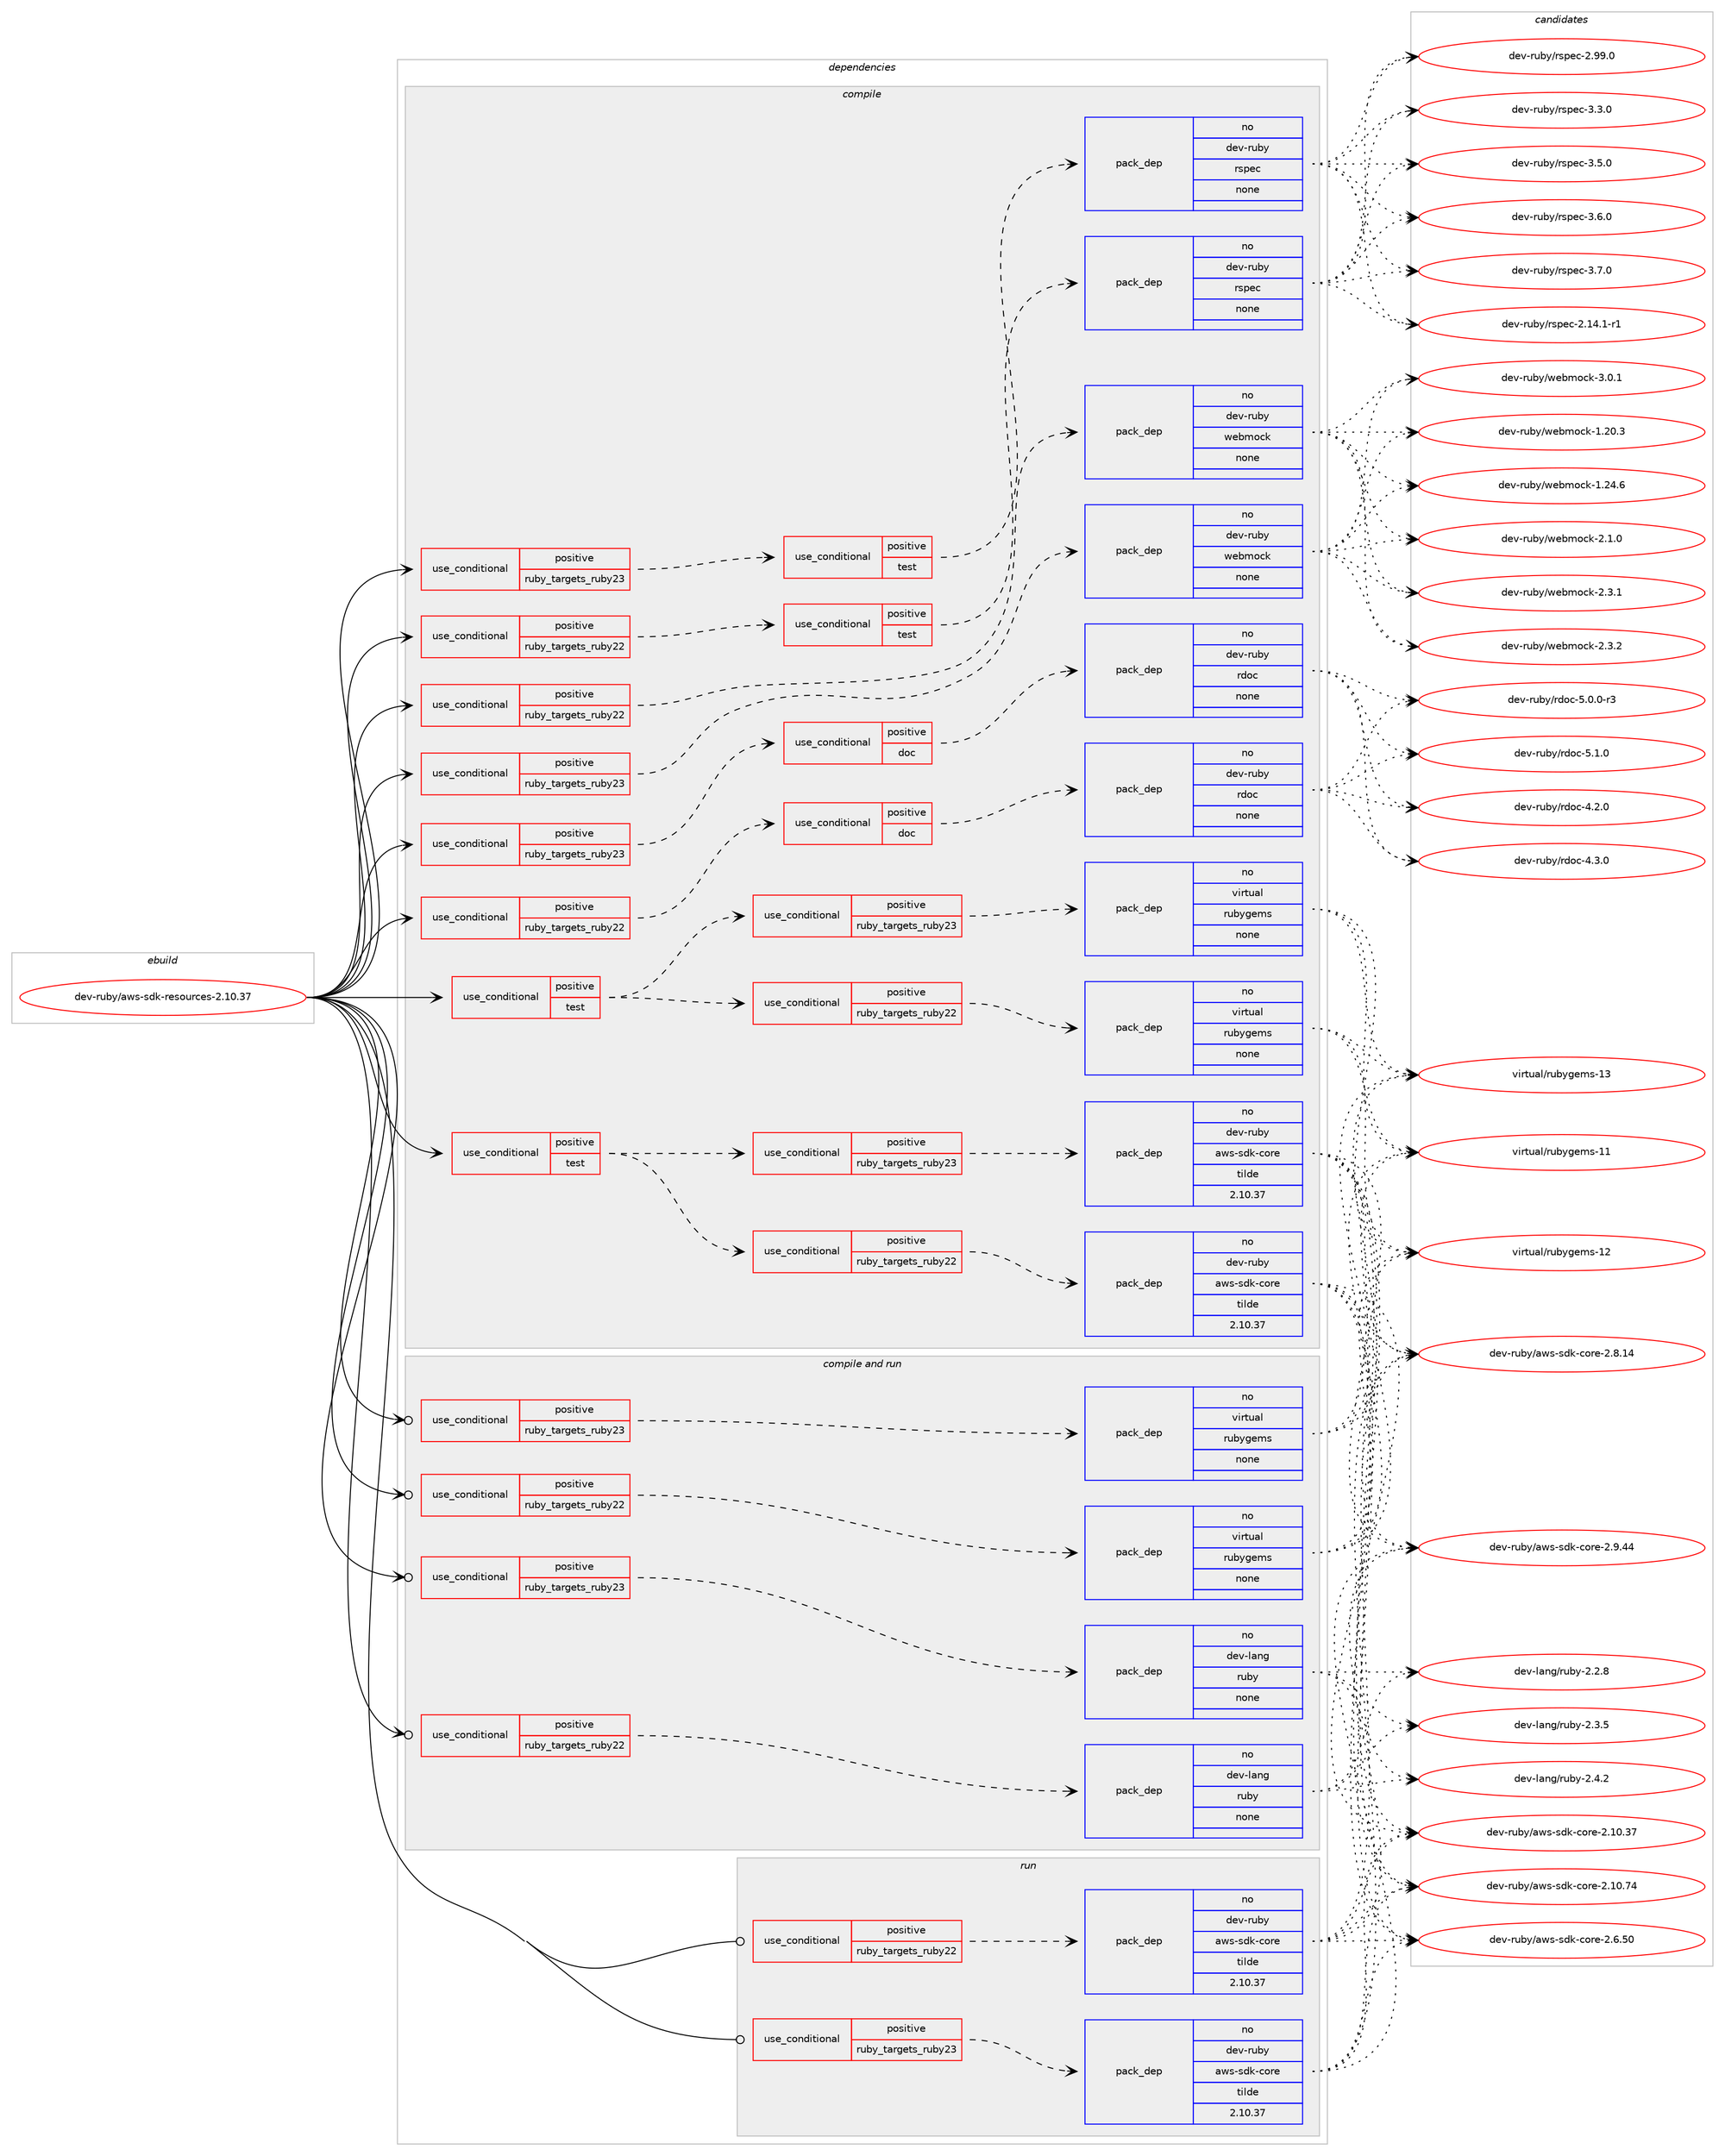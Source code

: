 digraph prolog {

# *************
# Graph options
# *************

newrank=true;
concentrate=true;
compound=true;
graph [rankdir=LR,fontname=Helvetica,fontsize=10,ranksep=1.5];#, ranksep=2.5, nodesep=0.2];
edge  [arrowhead=vee];
node  [fontname=Helvetica,fontsize=10];

# **********
# The ebuild
# **********

subgraph cluster_leftcol {
color=gray;
rank=same;
label=<<i>ebuild</i>>;
id [label="dev-ruby/aws-sdk-resources-2.10.37", color=red, width=4, href="../dev-ruby/aws-sdk-resources-2.10.37.svg"];
}

# ****************
# The dependencies
# ****************

subgraph cluster_midcol {
color=gray;
label=<<i>dependencies</i>>;
subgraph cluster_compile {
fillcolor="#eeeeee";
style=filled;
label=<<i>compile</i>>;
subgraph cond52301 {
dependency229531 [label=<<TABLE BORDER="0" CELLBORDER="1" CELLSPACING="0" CELLPADDING="4"><TR><TD ROWSPAN="3" CELLPADDING="10">use_conditional</TD></TR><TR><TD>positive</TD></TR><TR><TD>ruby_targets_ruby22</TD></TR></TABLE>>, shape=none, color=red];
subgraph cond52302 {
dependency229532 [label=<<TABLE BORDER="0" CELLBORDER="1" CELLSPACING="0" CELLPADDING="4"><TR><TD ROWSPAN="3" CELLPADDING="10">use_conditional</TD></TR><TR><TD>positive</TD></TR><TR><TD>doc</TD></TR></TABLE>>, shape=none, color=red];
subgraph pack173156 {
dependency229533 [label=<<TABLE BORDER="0" CELLBORDER="1" CELLSPACING="0" CELLPADDING="4" WIDTH="220"><TR><TD ROWSPAN="6" CELLPADDING="30">pack_dep</TD></TR><TR><TD WIDTH="110">no</TD></TR><TR><TD>dev-ruby</TD></TR><TR><TD>rdoc</TD></TR><TR><TD>none</TD></TR><TR><TD></TD></TR></TABLE>>, shape=none, color=blue];
}
dependency229532:e -> dependency229533:w [weight=20,style="dashed",arrowhead="vee"];
}
dependency229531:e -> dependency229532:w [weight=20,style="dashed",arrowhead="vee"];
}
id:e -> dependency229531:w [weight=20,style="solid",arrowhead="vee"];
subgraph cond52303 {
dependency229534 [label=<<TABLE BORDER="0" CELLBORDER="1" CELLSPACING="0" CELLPADDING="4"><TR><TD ROWSPAN="3" CELLPADDING="10">use_conditional</TD></TR><TR><TD>positive</TD></TR><TR><TD>ruby_targets_ruby22</TD></TR></TABLE>>, shape=none, color=red];
subgraph cond52304 {
dependency229535 [label=<<TABLE BORDER="0" CELLBORDER="1" CELLSPACING="0" CELLPADDING="4"><TR><TD ROWSPAN="3" CELLPADDING="10">use_conditional</TD></TR><TR><TD>positive</TD></TR><TR><TD>test</TD></TR></TABLE>>, shape=none, color=red];
subgraph pack173157 {
dependency229536 [label=<<TABLE BORDER="0" CELLBORDER="1" CELLSPACING="0" CELLPADDING="4" WIDTH="220"><TR><TD ROWSPAN="6" CELLPADDING="30">pack_dep</TD></TR><TR><TD WIDTH="110">no</TD></TR><TR><TD>dev-ruby</TD></TR><TR><TD>rspec</TD></TR><TR><TD>none</TD></TR><TR><TD></TD></TR></TABLE>>, shape=none, color=blue];
}
dependency229535:e -> dependency229536:w [weight=20,style="dashed",arrowhead="vee"];
}
dependency229534:e -> dependency229535:w [weight=20,style="dashed",arrowhead="vee"];
}
id:e -> dependency229534:w [weight=20,style="solid",arrowhead="vee"];
subgraph cond52305 {
dependency229537 [label=<<TABLE BORDER="0" CELLBORDER="1" CELLSPACING="0" CELLPADDING="4"><TR><TD ROWSPAN="3" CELLPADDING="10">use_conditional</TD></TR><TR><TD>positive</TD></TR><TR><TD>ruby_targets_ruby22</TD></TR></TABLE>>, shape=none, color=red];
subgraph pack173158 {
dependency229538 [label=<<TABLE BORDER="0" CELLBORDER="1" CELLSPACING="0" CELLPADDING="4" WIDTH="220"><TR><TD ROWSPAN="6" CELLPADDING="30">pack_dep</TD></TR><TR><TD WIDTH="110">no</TD></TR><TR><TD>dev-ruby</TD></TR><TR><TD>webmock</TD></TR><TR><TD>none</TD></TR><TR><TD></TD></TR></TABLE>>, shape=none, color=blue];
}
dependency229537:e -> dependency229538:w [weight=20,style="dashed",arrowhead="vee"];
}
id:e -> dependency229537:w [weight=20,style="solid",arrowhead="vee"];
subgraph cond52306 {
dependency229539 [label=<<TABLE BORDER="0" CELLBORDER="1" CELLSPACING="0" CELLPADDING="4"><TR><TD ROWSPAN="3" CELLPADDING="10">use_conditional</TD></TR><TR><TD>positive</TD></TR><TR><TD>ruby_targets_ruby23</TD></TR></TABLE>>, shape=none, color=red];
subgraph cond52307 {
dependency229540 [label=<<TABLE BORDER="0" CELLBORDER="1" CELLSPACING="0" CELLPADDING="4"><TR><TD ROWSPAN="3" CELLPADDING="10">use_conditional</TD></TR><TR><TD>positive</TD></TR><TR><TD>doc</TD></TR></TABLE>>, shape=none, color=red];
subgraph pack173159 {
dependency229541 [label=<<TABLE BORDER="0" CELLBORDER="1" CELLSPACING="0" CELLPADDING="4" WIDTH="220"><TR><TD ROWSPAN="6" CELLPADDING="30">pack_dep</TD></TR><TR><TD WIDTH="110">no</TD></TR><TR><TD>dev-ruby</TD></TR><TR><TD>rdoc</TD></TR><TR><TD>none</TD></TR><TR><TD></TD></TR></TABLE>>, shape=none, color=blue];
}
dependency229540:e -> dependency229541:w [weight=20,style="dashed",arrowhead="vee"];
}
dependency229539:e -> dependency229540:w [weight=20,style="dashed",arrowhead="vee"];
}
id:e -> dependency229539:w [weight=20,style="solid",arrowhead="vee"];
subgraph cond52308 {
dependency229542 [label=<<TABLE BORDER="0" CELLBORDER="1" CELLSPACING="0" CELLPADDING="4"><TR><TD ROWSPAN="3" CELLPADDING="10">use_conditional</TD></TR><TR><TD>positive</TD></TR><TR><TD>ruby_targets_ruby23</TD></TR></TABLE>>, shape=none, color=red];
subgraph cond52309 {
dependency229543 [label=<<TABLE BORDER="0" CELLBORDER="1" CELLSPACING="0" CELLPADDING="4"><TR><TD ROWSPAN="3" CELLPADDING="10">use_conditional</TD></TR><TR><TD>positive</TD></TR><TR><TD>test</TD></TR></TABLE>>, shape=none, color=red];
subgraph pack173160 {
dependency229544 [label=<<TABLE BORDER="0" CELLBORDER="1" CELLSPACING="0" CELLPADDING="4" WIDTH="220"><TR><TD ROWSPAN="6" CELLPADDING="30">pack_dep</TD></TR><TR><TD WIDTH="110">no</TD></TR><TR><TD>dev-ruby</TD></TR><TR><TD>rspec</TD></TR><TR><TD>none</TD></TR><TR><TD></TD></TR></TABLE>>, shape=none, color=blue];
}
dependency229543:e -> dependency229544:w [weight=20,style="dashed",arrowhead="vee"];
}
dependency229542:e -> dependency229543:w [weight=20,style="dashed",arrowhead="vee"];
}
id:e -> dependency229542:w [weight=20,style="solid",arrowhead="vee"];
subgraph cond52310 {
dependency229545 [label=<<TABLE BORDER="0" CELLBORDER="1" CELLSPACING="0" CELLPADDING="4"><TR><TD ROWSPAN="3" CELLPADDING="10">use_conditional</TD></TR><TR><TD>positive</TD></TR><TR><TD>ruby_targets_ruby23</TD></TR></TABLE>>, shape=none, color=red];
subgraph pack173161 {
dependency229546 [label=<<TABLE BORDER="0" CELLBORDER="1" CELLSPACING="0" CELLPADDING="4" WIDTH="220"><TR><TD ROWSPAN="6" CELLPADDING="30">pack_dep</TD></TR><TR><TD WIDTH="110">no</TD></TR><TR><TD>dev-ruby</TD></TR><TR><TD>webmock</TD></TR><TR><TD>none</TD></TR><TR><TD></TD></TR></TABLE>>, shape=none, color=blue];
}
dependency229545:e -> dependency229546:w [weight=20,style="dashed",arrowhead="vee"];
}
id:e -> dependency229545:w [weight=20,style="solid",arrowhead="vee"];
subgraph cond52311 {
dependency229547 [label=<<TABLE BORDER="0" CELLBORDER="1" CELLSPACING="0" CELLPADDING="4"><TR><TD ROWSPAN="3" CELLPADDING="10">use_conditional</TD></TR><TR><TD>positive</TD></TR><TR><TD>test</TD></TR></TABLE>>, shape=none, color=red];
subgraph cond52312 {
dependency229548 [label=<<TABLE BORDER="0" CELLBORDER="1" CELLSPACING="0" CELLPADDING="4"><TR><TD ROWSPAN="3" CELLPADDING="10">use_conditional</TD></TR><TR><TD>positive</TD></TR><TR><TD>ruby_targets_ruby22</TD></TR></TABLE>>, shape=none, color=red];
subgraph pack173162 {
dependency229549 [label=<<TABLE BORDER="0" CELLBORDER="1" CELLSPACING="0" CELLPADDING="4" WIDTH="220"><TR><TD ROWSPAN="6" CELLPADDING="30">pack_dep</TD></TR><TR><TD WIDTH="110">no</TD></TR><TR><TD>dev-ruby</TD></TR><TR><TD>aws-sdk-core</TD></TR><TR><TD>tilde</TD></TR><TR><TD>2.10.37</TD></TR></TABLE>>, shape=none, color=blue];
}
dependency229548:e -> dependency229549:w [weight=20,style="dashed",arrowhead="vee"];
}
dependency229547:e -> dependency229548:w [weight=20,style="dashed",arrowhead="vee"];
subgraph cond52313 {
dependency229550 [label=<<TABLE BORDER="0" CELLBORDER="1" CELLSPACING="0" CELLPADDING="4"><TR><TD ROWSPAN="3" CELLPADDING="10">use_conditional</TD></TR><TR><TD>positive</TD></TR><TR><TD>ruby_targets_ruby23</TD></TR></TABLE>>, shape=none, color=red];
subgraph pack173163 {
dependency229551 [label=<<TABLE BORDER="0" CELLBORDER="1" CELLSPACING="0" CELLPADDING="4" WIDTH="220"><TR><TD ROWSPAN="6" CELLPADDING="30">pack_dep</TD></TR><TR><TD WIDTH="110">no</TD></TR><TR><TD>dev-ruby</TD></TR><TR><TD>aws-sdk-core</TD></TR><TR><TD>tilde</TD></TR><TR><TD>2.10.37</TD></TR></TABLE>>, shape=none, color=blue];
}
dependency229550:e -> dependency229551:w [weight=20,style="dashed",arrowhead="vee"];
}
dependency229547:e -> dependency229550:w [weight=20,style="dashed",arrowhead="vee"];
}
id:e -> dependency229547:w [weight=20,style="solid",arrowhead="vee"];
subgraph cond52314 {
dependency229552 [label=<<TABLE BORDER="0" CELLBORDER="1" CELLSPACING="0" CELLPADDING="4"><TR><TD ROWSPAN="3" CELLPADDING="10">use_conditional</TD></TR><TR><TD>positive</TD></TR><TR><TD>test</TD></TR></TABLE>>, shape=none, color=red];
subgraph cond52315 {
dependency229553 [label=<<TABLE BORDER="0" CELLBORDER="1" CELLSPACING="0" CELLPADDING="4"><TR><TD ROWSPAN="3" CELLPADDING="10">use_conditional</TD></TR><TR><TD>positive</TD></TR><TR><TD>ruby_targets_ruby22</TD></TR></TABLE>>, shape=none, color=red];
subgraph pack173164 {
dependency229554 [label=<<TABLE BORDER="0" CELLBORDER="1" CELLSPACING="0" CELLPADDING="4" WIDTH="220"><TR><TD ROWSPAN="6" CELLPADDING="30">pack_dep</TD></TR><TR><TD WIDTH="110">no</TD></TR><TR><TD>virtual</TD></TR><TR><TD>rubygems</TD></TR><TR><TD>none</TD></TR><TR><TD></TD></TR></TABLE>>, shape=none, color=blue];
}
dependency229553:e -> dependency229554:w [weight=20,style="dashed",arrowhead="vee"];
}
dependency229552:e -> dependency229553:w [weight=20,style="dashed",arrowhead="vee"];
subgraph cond52316 {
dependency229555 [label=<<TABLE BORDER="0" CELLBORDER="1" CELLSPACING="0" CELLPADDING="4"><TR><TD ROWSPAN="3" CELLPADDING="10">use_conditional</TD></TR><TR><TD>positive</TD></TR><TR><TD>ruby_targets_ruby23</TD></TR></TABLE>>, shape=none, color=red];
subgraph pack173165 {
dependency229556 [label=<<TABLE BORDER="0" CELLBORDER="1" CELLSPACING="0" CELLPADDING="4" WIDTH="220"><TR><TD ROWSPAN="6" CELLPADDING="30">pack_dep</TD></TR><TR><TD WIDTH="110">no</TD></TR><TR><TD>virtual</TD></TR><TR><TD>rubygems</TD></TR><TR><TD>none</TD></TR><TR><TD></TD></TR></TABLE>>, shape=none, color=blue];
}
dependency229555:e -> dependency229556:w [weight=20,style="dashed",arrowhead="vee"];
}
dependency229552:e -> dependency229555:w [weight=20,style="dashed",arrowhead="vee"];
}
id:e -> dependency229552:w [weight=20,style="solid",arrowhead="vee"];
}
subgraph cluster_compileandrun {
fillcolor="#eeeeee";
style=filled;
label=<<i>compile and run</i>>;
subgraph cond52317 {
dependency229557 [label=<<TABLE BORDER="0" CELLBORDER="1" CELLSPACING="0" CELLPADDING="4"><TR><TD ROWSPAN="3" CELLPADDING="10">use_conditional</TD></TR><TR><TD>positive</TD></TR><TR><TD>ruby_targets_ruby22</TD></TR></TABLE>>, shape=none, color=red];
subgraph pack173166 {
dependency229558 [label=<<TABLE BORDER="0" CELLBORDER="1" CELLSPACING="0" CELLPADDING="4" WIDTH="220"><TR><TD ROWSPAN="6" CELLPADDING="30">pack_dep</TD></TR><TR><TD WIDTH="110">no</TD></TR><TR><TD>dev-lang</TD></TR><TR><TD>ruby</TD></TR><TR><TD>none</TD></TR><TR><TD></TD></TR></TABLE>>, shape=none, color=blue];
}
dependency229557:e -> dependency229558:w [weight=20,style="dashed",arrowhead="vee"];
}
id:e -> dependency229557:w [weight=20,style="solid",arrowhead="odotvee"];
subgraph cond52318 {
dependency229559 [label=<<TABLE BORDER="0" CELLBORDER="1" CELLSPACING="0" CELLPADDING="4"><TR><TD ROWSPAN="3" CELLPADDING="10">use_conditional</TD></TR><TR><TD>positive</TD></TR><TR><TD>ruby_targets_ruby22</TD></TR></TABLE>>, shape=none, color=red];
subgraph pack173167 {
dependency229560 [label=<<TABLE BORDER="0" CELLBORDER="1" CELLSPACING="0" CELLPADDING="4" WIDTH="220"><TR><TD ROWSPAN="6" CELLPADDING="30">pack_dep</TD></TR><TR><TD WIDTH="110">no</TD></TR><TR><TD>virtual</TD></TR><TR><TD>rubygems</TD></TR><TR><TD>none</TD></TR><TR><TD></TD></TR></TABLE>>, shape=none, color=blue];
}
dependency229559:e -> dependency229560:w [weight=20,style="dashed",arrowhead="vee"];
}
id:e -> dependency229559:w [weight=20,style="solid",arrowhead="odotvee"];
subgraph cond52319 {
dependency229561 [label=<<TABLE BORDER="0" CELLBORDER="1" CELLSPACING="0" CELLPADDING="4"><TR><TD ROWSPAN="3" CELLPADDING="10">use_conditional</TD></TR><TR><TD>positive</TD></TR><TR><TD>ruby_targets_ruby23</TD></TR></TABLE>>, shape=none, color=red];
subgraph pack173168 {
dependency229562 [label=<<TABLE BORDER="0" CELLBORDER="1" CELLSPACING="0" CELLPADDING="4" WIDTH="220"><TR><TD ROWSPAN="6" CELLPADDING="30">pack_dep</TD></TR><TR><TD WIDTH="110">no</TD></TR><TR><TD>dev-lang</TD></TR><TR><TD>ruby</TD></TR><TR><TD>none</TD></TR><TR><TD></TD></TR></TABLE>>, shape=none, color=blue];
}
dependency229561:e -> dependency229562:w [weight=20,style="dashed",arrowhead="vee"];
}
id:e -> dependency229561:w [weight=20,style="solid",arrowhead="odotvee"];
subgraph cond52320 {
dependency229563 [label=<<TABLE BORDER="0" CELLBORDER="1" CELLSPACING="0" CELLPADDING="4"><TR><TD ROWSPAN="3" CELLPADDING="10">use_conditional</TD></TR><TR><TD>positive</TD></TR><TR><TD>ruby_targets_ruby23</TD></TR></TABLE>>, shape=none, color=red];
subgraph pack173169 {
dependency229564 [label=<<TABLE BORDER="0" CELLBORDER="1" CELLSPACING="0" CELLPADDING="4" WIDTH="220"><TR><TD ROWSPAN="6" CELLPADDING="30">pack_dep</TD></TR><TR><TD WIDTH="110">no</TD></TR><TR><TD>virtual</TD></TR><TR><TD>rubygems</TD></TR><TR><TD>none</TD></TR><TR><TD></TD></TR></TABLE>>, shape=none, color=blue];
}
dependency229563:e -> dependency229564:w [weight=20,style="dashed",arrowhead="vee"];
}
id:e -> dependency229563:w [weight=20,style="solid",arrowhead="odotvee"];
}
subgraph cluster_run {
fillcolor="#eeeeee";
style=filled;
label=<<i>run</i>>;
subgraph cond52321 {
dependency229565 [label=<<TABLE BORDER="0" CELLBORDER="1" CELLSPACING="0" CELLPADDING="4"><TR><TD ROWSPAN="3" CELLPADDING="10">use_conditional</TD></TR><TR><TD>positive</TD></TR><TR><TD>ruby_targets_ruby22</TD></TR></TABLE>>, shape=none, color=red];
subgraph pack173170 {
dependency229566 [label=<<TABLE BORDER="0" CELLBORDER="1" CELLSPACING="0" CELLPADDING="4" WIDTH="220"><TR><TD ROWSPAN="6" CELLPADDING="30">pack_dep</TD></TR><TR><TD WIDTH="110">no</TD></TR><TR><TD>dev-ruby</TD></TR><TR><TD>aws-sdk-core</TD></TR><TR><TD>tilde</TD></TR><TR><TD>2.10.37</TD></TR></TABLE>>, shape=none, color=blue];
}
dependency229565:e -> dependency229566:w [weight=20,style="dashed",arrowhead="vee"];
}
id:e -> dependency229565:w [weight=20,style="solid",arrowhead="odot"];
subgraph cond52322 {
dependency229567 [label=<<TABLE BORDER="0" CELLBORDER="1" CELLSPACING="0" CELLPADDING="4"><TR><TD ROWSPAN="3" CELLPADDING="10">use_conditional</TD></TR><TR><TD>positive</TD></TR><TR><TD>ruby_targets_ruby23</TD></TR></TABLE>>, shape=none, color=red];
subgraph pack173171 {
dependency229568 [label=<<TABLE BORDER="0" CELLBORDER="1" CELLSPACING="0" CELLPADDING="4" WIDTH="220"><TR><TD ROWSPAN="6" CELLPADDING="30">pack_dep</TD></TR><TR><TD WIDTH="110">no</TD></TR><TR><TD>dev-ruby</TD></TR><TR><TD>aws-sdk-core</TD></TR><TR><TD>tilde</TD></TR><TR><TD>2.10.37</TD></TR></TABLE>>, shape=none, color=blue];
}
dependency229567:e -> dependency229568:w [weight=20,style="dashed",arrowhead="vee"];
}
id:e -> dependency229567:w [weight=20,style="solid",arrowhead="odot"];
}
}

# **************
# The candidates
# **************

subgraph cluster_choices {
rank=same;
color=gray;
label=<<i>candidates</i>>;

subgraph choice173156 {
color=black;
nodesep=1;
choice10010111845114117981214711410011199455246504648 [label="dev-ruby/rdoc-4.2.0", color=red, width=4,href="../dev-ruby/rdoc-4.2.0.svg"];
choice10010111845114117981214711410011199455246514648 [label="dev-ruby/rdoc-4.3.0", color=red, width=4,href="../dev-ruby/rdoc-4.3.0.svg"];
choice100101118451141179812147114100111994553464846484511451 [label="dev-ruby/rdoc-5.0.0-r3", color=red, width=4,href="../dev-ruby/rdoc-5.0.0-r3.svg"];
choice10010111845114117981214711410011199455346494648 [label="dev-ruby/rdoc-5.1.0", color=red, width=4,href="../dev-ruby/rdoc-5.1.0.svg"];
dependency229533:e -> choice10010111845114117981214711410011199455246504648:w [style=dotted,weight="100"];
dependency229533:e -> choice10010111845114117981214711410011199455246514648:w [style=dotted,weight="100"];
dependency229533:e -> choice100101118451141179812147114100111994553464846484511451:w [style=dotted,weight="100"];
dependency229533:e -> choice10010111845114117981214711410011199455346494648:w [style=dotted,weight="100"];
}
subgraph choice173157 {
color=black;
nodesep=1;
choice10010111845114117981214711411511210199455046495246494511449 [label="dev-ruby/rspec-2.14.1-r1", color=red, width=4,href="../dev-ruby/rspec-2.14.1-r1.svg"];
choice1001011184511411798121471141151121019945504657574648 [label="dev-ruby/rspec-2.99.0", color=red, width=4,href="../dev-ruby/rspec-2.99.0.svg"];
choice10010111845114117981214711411511210199455146514648 [label="dev-ruby/rspec-3.3.0", color=red, width=4,href="../dev-ruby/rspec-3.3.0.svg"];
choice10010111845114117981214711411511210199455146534648 [label="dev-ruby/rspec-3.5.0", color=red, width=4,href="../dev-ruby/rspec-3.5.0.svg"];
choice10010111845114117981214711411511210199455146544648 [label="dev-ruby/rspec-3.6.0", color=red, width=4,href="../dev-ruby/rspec-3.6.0.svg"];
choice10010111845114117981214711411511210199455146554648 [label="dev-ruby/rspec-3.7.0", color=red, width=4,href="../dev-ruby/rspec-3.7.0.svg"];
dependency229536:e -> choice10010111845114117981214711411511210199455046495246494511449:w [style=dotted,weight="100"];
dependency229536:e -> choice1001011184511411798121471141151121019945504657574648:w [style=dotted,weight="100"];
dependency229536:e -> choice10010111845114117981214711411511210199455146514648:w [style=dotted,weight="100"];
dependency229536:e -> choice10010111845114117981214711411511210199455146534648:w [style=dotted,weight="100"];
dependency229536:e -> choice10010111845114117981214711411511210199455146544648:w [style=dotted,weight="100"];
dependency229536:e -> choice10010111845114117981214711411511210199455146554648:w [style=dotted,weight="100"];
}
subgraph choice173158 {
color=black;
nodesep=1;
choice100101118451141179812147119101981091119910745494650484651 [label="dev-ruby/webmock-1.20.3", color=red, width=4,href="../dev-ruby/webmock-1.20.3.svg"];
choice100101118451141179812147119101981091119910745494650524654 [label="dev-ruby/webmock-1.24.6", color=red, width=4,href="../dev-ruby/webmock-1.24.6.svg"];
choice1001011184511411798121471191019810911199107455046494648 [label="dev-ruby/webmock-2.1.0", color=red, width=4,href="../dev-ruby/webmock-2.1.0.svg"];
choice1001011184511411798121471191019810911199107455046514649 [label="dev-ruby/webmock-2.3.1", color=red, width=4,href="../dev-ruby/webmock-2.3.1.svg"];
choice1001011184511411798121471191019810911199107455046514650 [label="dev-ruby/webmock-2.3.2", color=red, width=4,href="../dev-ruby/webmock-2.3.2.svg"];
choice1001011184511411798121471191019810911199107455146484649 [label="dev-ruby/webmock-3.0.1", color=red, width=4,href="../dev-ruby/webmock-3.0.1.svg"];
dependency229538:e -> choice100101118451141179812147119101981091119910745494650484651:w [style=dotted,weight="100"];
dependency229538:e -> choice100101118451141179812147119101981091119910745494650524654:w [style=dotted,weight="100"];
dependency229538:e -> choice1001011184511411798121471191019810911199107455046494648:w [style=dotted,weight="100"];
dependency229538:e -> choice1001011184511411798121471191019810911199107455046514649:w [style=dotted,weight="100"];
dependency229538:e -> choice1001011184511411798121471191019810911199107455046514650:w [style=dotted,weight="100"];
dependency229538:e -> choice1001011184511411798121471191019810911199107455146484649:w [style=dotted,weight="100"];
}
subgraph choice173159 {
color=black;
nodesep=1;
choice10010111845114117981214711410011199455246504648 [label="dev-ruby/rdoc-4.2.0", color=red, width=4,href="../dev-ruby/rdoc-4.2.0.svg"];
choice10010111845114117981214711410011199455246514648 [label="dev-ruby/rdoc-4.3.0", color=red, width=4,href="../dev-ruby/rdoc-4.3.0.svg"];
choice100101118451141179812147114100111994553464846484511451 [label="dev-ruby/rdoc-5.0.0-r3", color=red, width=4,href="../dev-ruby/rdoc-5.0.0-r3.svg"];
choice10010111845114117981214711410011199455346494648 [label="dev-ruby/rdoc-5.1.0", color=red, width=4,href="../dev-ruby/rdoc-5.1.0.svg"];
dependency229541:e -> choice10010111845114117981214711410011199455246504648:w [style=dotted,weight="100"];
dependency229541:e -> choice10010111845114117981214711410011199455246514648:w [style=dotted,weight="100"];
dependency229541:e -> choice100101118451141179812147114100111994553464846484511451:w [style=dotted,weight="100"];
dependency229541:e -> choice10010111845114117981214711410011199455346494648:w [style=dotted,weight="100"];
}
subgraph choice173160 {
color=black;
nodesep=1;
choice10010111845114117981214711411511210199455046495246494511449 [label="dev-ruby/rspec-2.14.1-r1", color=red, width=4,href="../dev-ruby/rspec-2.14.1-r1.svg"];
choice1001011184511411798121471141151121019945504657574648 [label="dev-ruby/rspec-2.99.0", color=red, width=4,href="../dev-ruby/rspec-2.99.0.svg"];
choice10010111845114117981214711411511210199455146514648 [label="dev-ruby/rspec-3.3.0", color=red, width=4,href="../dev-ruby/rspec-3.3.0.svg"];
choice10010111845114117981214711411511210199455146534648 [label="dev-ruby/rspec-3.5.0", color=red, width=4,href="../dev-ruby/rspec-3.5.0.svg"];
choice10010111845114117981214711411511210199455146544648 [label="dev-ruby/rspec-3.6.0", color=red, width=4,href="../dev-ruby/rspec-3.6.0.svg"];
choice10010111845114117981214711411511210199455146554648 [label="dev-ruby/rspec-3.7.0", color=red, width=4,href="../dev-ruby/rspec-3.7.0.svg"];
dependency229544:e -> choice10010111845114117981214711411511210199455046495246494511449:w [style=dotted,weight="100"];
dependency229544:e -> choice1001011184511411798121471141151121019945504657574648:w [style=dotted,weight="100"];
dependency229544:e -> choice10010111845114117981214711411511210199455146514648:w [style=dotted,weight="100"];
dependency229544:e -> choice10010111845114117981214711411511210199455146534648:w [style=dotted,weight="100"];
dependency229544:e -> choice10010111845114117981214711411511210199455146544648:w [style=dotted,weight="100"];
dependency229544:e -> choice10010111845114117981214711411511210199455146554648:w [style=dotted,weight="100"];
}
subgraph choice173161 {
color=black;
nodesep=1;
choice100101118451141179812147119101981091119910745494650484651 [label="dev-ruby/webmock-1.20.3", color=red, width=4,href="../dev-ruby/webmock-1.20.3.svg"];
choice100101118451141179812147119101981091119910745494650524654 [label="dev-ruby/webmock-1.24.6", color=red, width=4,href="../dev-ruby/webmock-1.24.6.svg"];
choice1001011184511411798121471191019810911199107455046494648 [label="dev-ruby/webmock-2.1.0", color=red, width=4,href="../dev-ruby/webmock-2.1.0.svg"];
choice1001011184511411798121471191019810911199107455046514649 [label="dev-ruby/webmock-2.3.1", color=red, width=4,href="../dev-ruby/webmock-2.3.1.svg"];
choice1001011184511411798121471191019810911199107455046514650 [label="dev-ruby/webmock-2.3.2", color=red, width=4,href="../dev-ruby/webmock-2.3.2.svg"];
choice1001011184511411798121471191019810911199107455146484649 [label="dev-ruby/webmock-3.0.1", color=red, width=4,href="../dev-ruby/webmock-3.0.1.svg"];
dependency229546:e -> choice100101118451141179812147119101981091119910745494650484651:w [style=dotted,weight="100"];
dependency229546:e -> choice100101118451141179812147119101981091119910745494650524654:w [style=dotted,weight="100"];
dependency229546:e -> choice1001011184511411798121471191019810911199107455046494648:w [style=dotted,weight="100"];
dependency229546:e -> choice1001011184511411798121471191019810911199107455046514649:w [style=dotted,weight="100"];
dependency229546:e -> choice1001011184511411798121471191019810911199107455046514650:w [style=dotted,weight="100"];
dependency229546:e -> choice1001011184511411798121471191019810911199107455146484649:w [style=dotted,weight="100"];
}
subgraph choice173162 {
color=black;
nodesep=1;
choice100101118451141179812147971191154511510010745991111141014550464948465155 [label="dev-ruby/aws-sdk-core-2.10.37", color=red, width=4,href="../dev-ruby/aws-sdk-core-2.10.37.svg"];
choice100101118451141179812147971191154511510010745991111141014550464948465552 [label="dev-ruby/aws-sdk-core-2.10.74", color=red, width=4,href="../dev-ruby/aws-sdk-core-2.10.74.svg"];
choice1001011184511411798121479711911545115100107459911111410145504654465348 [label="dev-ruby/aws-sdk-core-2.6.50", color=red, width=4,href="../dev-ruby/aws-sdk-core-2.6.50.svg"];
choice1001011184511411798121479711911545115100107459911111410145504656464952 [label="dev-ruby/aws-sdk-core-2.8.14", color=red, width=4,href="../dev-ruby/aws-sdk-core-2.8.14.svg"];
choice1001011184511411798121479711911545115100107459911111410145504657465252 [label="dev-ruby/aws-sdk-core-2.9.44", color=red, width=4,href="../dev-ruby/aws-sdk-core-2.9.44.svg"];
dependency229549:e -> choice100101118451141179812147971191154511510010745991111141014550464948465155:w [style=dotted,weight="100"];
dependency229549:e -> choice100101118451141179812147971191154511510010745991111141014550464948465552:w [style=dotted,weight="100"];
dependency229549:e -> choice1001011184511411798121479711911545115100107459911111410145504654465348:w [style=dotted,weight="100"];
dependency229549:e -> choice1001011184511411798121479711911545115100107459911111410145504656464952:w [style=dotted,weight="100"];
dependency229549:e -> choice1001011184511411798121479711911545115100107459911111410145504657465252:w [style=dotted,weight="100"];
}
subgraph choice173163 {
color=black;
nodesep=1;
choice100101118451141179812147971191154511510010745991111141014550464948465155 [label="dev-ruby/aws-sdk-core-2.10.37", color=red, width=4,href="../dev-ruby/aws-sdk-core-2.10.37.svg"];
choice100101118451141179812147971191154511510010745991111141014550464948465552 [label="dev-ruby/aws-sdk-core-2.10.74", color=red, width=4,href="../dev-ruby/aws-sdk-core-2.10.74.svg"];
choice1001011184511411798121479711911545115100107459911111410145504654465348 [label="dev-ruby/aws-sdk-core-2.6.50", color=red, width=4,href="../dev-ruby/aws-sdk-core-2.6.50.svg"];
choice1001011184511411798121479711911545115100107459911111410145504656464952 [label="dev-ruby/aws-sdk-core-2.8.14", color=red, width=4,href="../dev-ruby/aws-sdk-core-2.8.14.svg"];
choice1001011184511411798121479711911545115100107459911111410145504657465252 [label="dev-ruby/aws-sdk-core-2.9.44", color=red, width=4,href="../dev-ruby/aws-sdk-core-2.9.44.svg"];
dependency229551:e -> choice100101118451141179812147971191154511510010745991111141014550464948465155:w [style=dotted,weight="100"];
dependency229551:e -> choice100101118451141179812147971191154511510010745991111141014550464948465552:w [style=dotted,weight="100"];
dependency229551:e -> choice1001011184511411798121479711911545115100107459911111410145504654465348:w [style=dotted,weight="100"];
dependency229551:e -> choice1001011184511411798121479711911545115100107459911111410145504656464952:w [style=dotted,weight="100"];
dependency229551:e -> choice1001011184511411798121479711911545115100107459911111410145504657465252:w [style=dotted,weight="100"];
}
subgraph choice173164 {
color=black;
nodesep=1;
choice118105114116117971084711411798121103101109115454949 [label="virtual/rubygems-11", color=red, width=4,href="../virtual/rubygems-11.svg"];
choice118105114116117971084711411798121103101109115454950 [label="virtual/rubygems-12", color=red, width=4,href="../virtual/rubygems-12.svg"];
choice118105114116117971084711411798121103101109115454951 [label="virtual/rubygems-13", color=red, width=4,href="../virtual/rubygems-13.svg"];
dependency229554:e -> choice118105114116117971084711411798121103101109115454949:w [style=dotted,weight="100"];
dependency229554:e -> choice118105114116117971084711411798121103101109115454950:w [style=dotted,weight="100"];
dependency229554:e -> choice118105114116117971084711411798121103101109115454951:w [style=dotted,weight="100"];
}
subgraph choice173165 {
color=black;
nodesep=1;
choice118105114116117971084711411798121103101109115454949 [label="virtual/rubygems-11", color=red, width=4,href="../virtual/rubygems-11.svg"];
choice118105114116117971084711411798121103101109115454950 [label="virtual/rubygems-12", color=red, width=4,href="../virtual/rubygems-12.svg"];
choice118105114116117971084711411798121103101109115454951 [label="virtual/rubygems-13", color=red, width=4,href="../virtual/rubygems-13.svg"];
dependency229556:e -> choice118105114116117971084711411798121103101109115454949:w [style=dotted,weight="100"];
dependency229556:e -> choice118105114116117971084711411798121103101109115454950:w [style=dotted,weight="100"];
dependency229556:e -> choice118105114116117971084711411798121103101109115454951:w [style=dotted,weight="100"];
}
subgraph choice173166 {
color=black;
nodesep=1;
choice10010111845108971101034711411798121455046504656 [label="dev-lang/ruby-2.2.8", color=red, width=4,href="../dev-lang/ruby-2.2.8.svg"];
choice10010111845108971101034711411798121455046514653 [label="dev-lang/ruby-2.3.5", color=red, width=4,href="../dev-lang/ruby-2.3.5.svg"];
choice10010111845108971101034711411798121455046524650 [label="dev-lang/ruby-2.4.2", color=red, width=4,href="../dev-lang/ruby-2.4.2.svg"];
dependency229558:e -> choice10010111845108971101034711411798121455046504656:w [style=dotted,weight="100"];
dependency229558:e -> choice10010111845108971101034711411798121455046514653:w [style=dotted,weight="100"];
dependency229558:e -> choice10010111845108971101034711411798121455046524650:w [style=dotted,weight="100"];
}
subgraph choice173167 {
color=black;
nodesep=1;
choice118105114116117971084711411798121103101109115454949 [label="virtual/rubygems-11", color=red, width=4,href="../virtual/rubygems-11.svg"];
choice118105114116117971084711411798121103101109115454950 [label="virtual/rubygems-12", color=red, width=4,href="../virtual/rubygems-12.svg"];
choice118105114116117971084711411798121103101109115454951 [label="virtual/rubygems-13", color=red, width=4,href="../virtual/rubygems-13.svg"];
dependency229560:e -> choice118105114116117971084711411798121103101109115454949:w [style=dotted,weight="100"];
dependency229560:e -> choice118105114116117971084711411798121103101109115454950:w [style=dotted,weight="100"];
dependency229560:e -> choice118105114116117971084711411798121103101109115454951:w [style=dotted,weight="100"];
}
subgraph choice173168 {
color=black;
nodesep=1;
choice10010111845108971101034711411798121455046504656 [label="dev-lang/ruby-2.2.8", color=red, width=4,href="../dev-lang/ruby-2.2.8.svg"];
choice10010111845108971101034711411798121455046514653 [label="dev-lang/ruby-2.3.5", color=red, width=4,href="../dev-lang/ruby-2.3.5.svg"];
choice10010111845108971101034711411798121455046524650 [label="dev-lang/ruby-2.4.2", color=red, width=4,href="../dev-lang/ruby-2.4.2.svg"];
dependency229562:e -> choice10010111845108971101034711411798121455046504656:w [style=dotted,weight="100"];
dependency229562:e -> choice10010111845108971101034711411798121455046514653:w [style=dotted,weight="100"];
dependency229562:e -> choice10010111845108971101034711411798121455046524650:w [style=dotted,weight="100"];
}
subgraph choice173169 {
color=black;
nodesep=1;
choice118105114116117971084711411798121103101109115454949 [label="virtual/rubygems-11", color=red, width=4,href="../virtual/rubygems-11.svg"];
choice118105114116117971084711411798121103101109115454950 [label="virtual/rubygems-12", color=red, width=4,href="../virtual/rubygems-12.svg"];
choice118105114116117971084711411798121103101109115454951 [label="virtual/rubygems-13", color=red, width=4,href="../virtual/rubygems-13.svg"];
dependency229564:e -> choice118105114116117971084711411798121103101109115454949:w [style=dotted,weight="100"];
dependency229564:e -> choice118105114116117971084711411798121103101109115454950:w [style=dotted,weight="100"];
dependency229564:e -> choice118105114116117971084711411798121103101109115454951:w [style=dotted,weight="100"];
}
subgraph choice173170 {
color=black;
nodesep=1;
choice100101118451141179812147971191154511510010745991111141014550464948465155 [label="dev-ruby/aws-sdk-core-2.10.37", color=red, width=4,href="../dev-ruby/aws-sdk-core-2.10.37.svg"];
choice100101118451141179812147971191154511510010745991111141014550464948465552 [label="dev-ruby/aws-sdk-core-2.10.74", color=red, width=4,href="../dev-ruby/aws-sdk-core-2.10.74.svg"];
choice1001011184511411798121479711911545115100107459911111410145504654465348 [label="dev-ruby/aws-sdk-core-2.6.50", color=red, width=4,href="../dev-ruby/aws-sdk-core-2.6.50.svg"];
choice1001011184511411798121479711911545115100107459911111410145504656464952 [label="dev-ruby/aws-sdk-core-2.8.14", color=red, width=4,href="../dev-ruby/aws-sdk-core-2.8.14.svg"];
choice1001011184511411798121479711911545115100107459911111410145504657465252 [label="dev-ruby/aws-sdk-core-2.9.44", color=red, width=4,href="../dev-ruby/aws-sdk-core-2.9.44.svg"];
dependency229566:e -> choice100101118451141179812147971191154511510010745991111141014550464948465155:w [style=dotted,weight="100"];
dependency229566:e -> choice100101118451141179812147971191154511510010745991111141014550464948465552:w [style=dotted,weight="100"];
dependency229566:e -> choice1001011184511411798121479711911545115100107459911111410145504654465348:w [style=dotted,weight="100"];
dependency229566:e -> choice1001011184511411798121479711911545115100107459911111410145504656464952:w [style=dotted,weight="100"];
dependency229566:e -> choice1001011184511411798121479711911545115100107459911111410145504657465252:w [style=dotted,weight="100"];
}
subgraph choice173171 {
color=black;
nodesep=1;
choice100101118451141179812147971191154511510010745991111141014550464948465155 [label="dev-ruby/aws-sdk-core-2.10.37", color=red, width=4,href="../dev-ruby/aws-sdk-core-2.10.37.svg"];
choice100101118451141179812147971191154511510010745991111141014550464948465552 [label="dev-ruby/aws-sdk-core-2.10.74", color=red, width=4,href="../dev-ruby/aws-sdk-core-2.10.74.svg"];
choice1001011184511411798121479711911545115100107459911111410145504654465348 [label="dev-ruby/aws-sdk-core-2.6.50", color=red, width=4,href="../dev-ruby/aws-sdk-core-2.6.50.svg"];
choice1001011184511411798121479711911545115100107459911111410145504656464952 [label="dev-ruby/aws-sdk-core-2.8.14", color=red, width=4,href="../dev-ruby/aws-sdk-core-2.8.14.svg"];
choice1001011184511411798121479711911545115100107459911111410145504657465252 [label="dev-ruby/aws-sdk-core-2.9.44", color=red, width=4,href="../dev-ruby/aws-sdk-core-2.9.44.svg"];
dependency229568:e -> choice100101118451141179812147971191154511510010745991111141014550464948465155:w [style=dotted,weight="100"];
dependency229568:e -> choice100101118451141179812147971191154511510010745991111141014550464948465552:w [style=dotted,weight="100"];
dependency229568:e -> choice1001011184511411798121479711911545115100107459911111410145504654465348:w [style=dotted,weight="100"];
dependency229568:e -> choice1001011184511411798121479711911545115100107459911111410145504656464952:w [style=dotted,weight="100"];
dependency229568:e -> choice1001011184511411798121479711911545115100107459911111410145504657465252:w [style=dotted,weight="100"];
}
}

}
